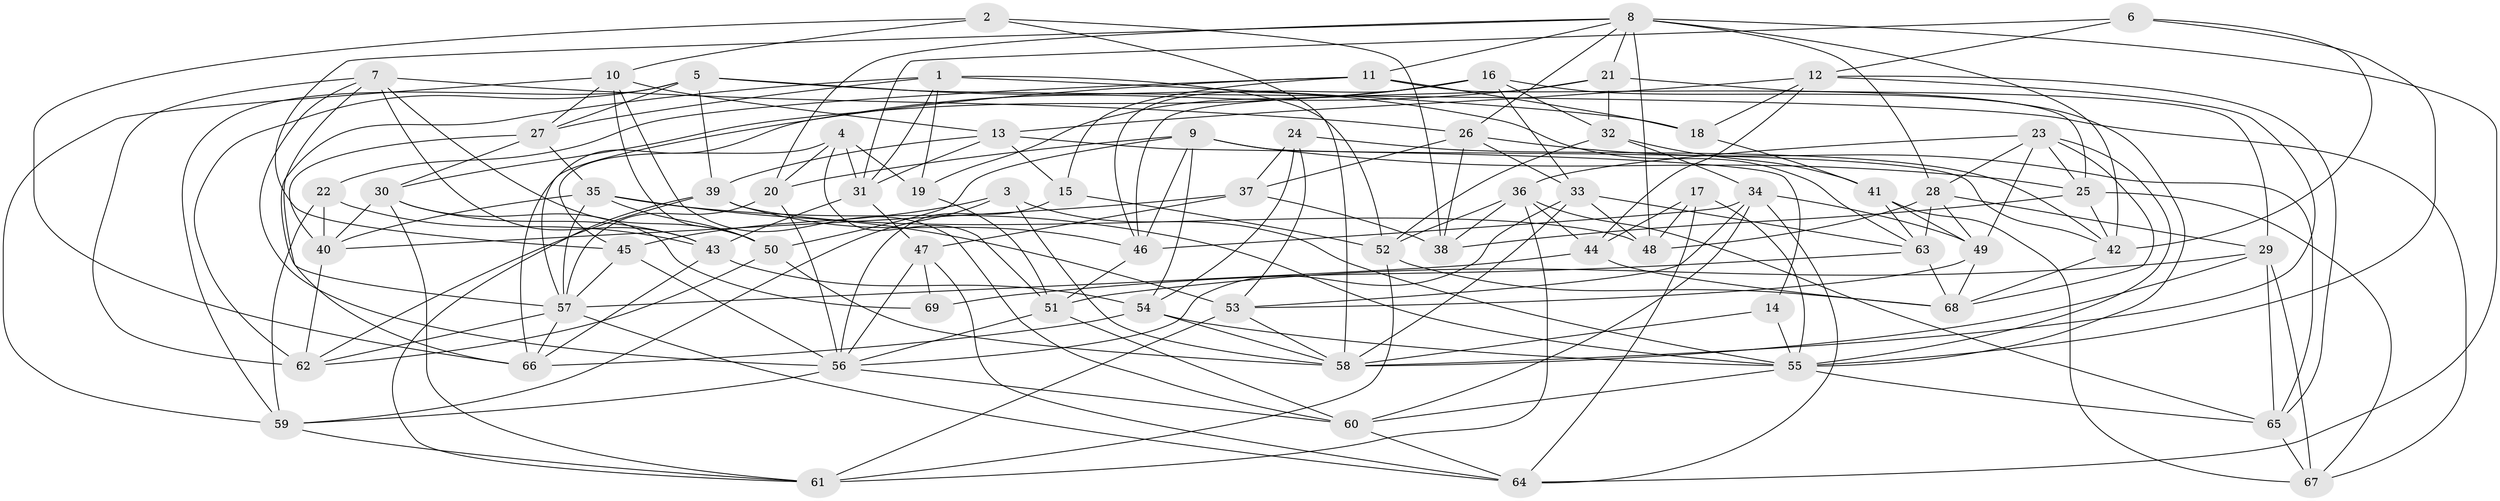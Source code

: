// original degree distribution, {4: 1.0}
// Generated by graph-tools (version 1.1) at 2025/27/03/09/25 03:27:00]
// undirected, 69 vertices, 197 edges
graph export_dot {
graph [start="1"]
  node [color=gray90,style=filled];
  1;
  2;
  3;
  4;
  5;
  6;
  7;
  8;
  9;
  10;
  11;
  12;
  13;
  14;
  15;
  16;
  17;
  18;
  19;
  20;
  21;
  22;
  23;
  24;
  25;
  26;
  27;
  28;
  29;
  30;
  31;
  32;
  33;
  34;
  35;
  36;
  37;
  38;
  39;
  40;
  41;
  42;
  43;
  44;
  45;
  46;
  47;
  48;
  49;
  50;
  51;
  52;
  53;
  54;
  55;
  56;
  57;
  58;
  59;
  60;
  61;
  62;
  63;
  64;
  65;
  66;
  67;
  68;
  69;
  1 -- 18 [weight=1.0];
  1 -- 19 [weight=1.0];
  1 -- 27 [weight=1.0];
  1 -- 31 [weight=1.0];
  1 -- 52 [weight=1.0];
  1 -- 66 [weight=1.0];
  2 -- 10 [weight=1.0];
  2 -- 38 [weight=1.0];
  2 -- 58 [weight=1.0];
  2 -- 66 [weight=1.0];
  3 -- 45 [weight=1.0];
  3 -- 55 [weight=1.0];
  3 -- 58 [weight=1.0];
  3 -- 59 [weight=1.0];
  4 -- 19 [weight=1.0];
  4 -- 20 [weight=2.0];
  4 -- 31 [weight=1.0];
  4 -- 45 [weight=1.0];
  4 -- 51 [weight=1.0];
  5 -- 27 [weight=1.0];
  5 -- 39 [weight=1.0];
  5 -- 59 [weight=1.0];
  5 -- 62 [weight=1.0];
  5 -- 63 [weight=1.0];
  5 -- 67 [weight=1.0];
  6 -- 12 [weight=1.0];
  6 -- 31 [weight=1.0];
  6 -- 42 [weight=1.0];
  6 -- 55 [weight=1.0];
  7 -- 26 [weight=1.0];
  7 -- 43 [weight=1.0];
  7 -- 50 [weight=1.0];
  7 -- 56 [weight=1.0];
  7 -- 57 [weight=1.0];
  7 -- 62 [weight=1.0];
  8 -- 11 [weight=1.0];
  8 -- 20 [weight=1.0];
  8 -- 21 [weight=1.0];
  8 -- 26 [weight=1.0];
  8 -- 28 [weight=1.0];
  8 -- 42 [weight=1.0];
  8 -- 45 [weight=1.0];
  8 -- 48 [weight=2.0];
  8 -- 64 [weight=1.0];
  9 -- 20 [weight=1.0];
  9 -- 25 [weight=1.0];
  9 -- 42 [weight=1.0];
  9 -- 46 [weight=1.0];
  9 -- 50 [weight=1.0];
  9 -- 54 [weight=1.0];
  10 -- 13 [weight=1.0];
  10 -- 27 [weight=1.0];
  10 -- 50 [weight=1.0];
  10 -- 59 [weight=1.0];
  10 -- 60 [weight=1.0];
  11 -- 15 [weight=1.0];
  11 -- 18 [weight=1.0];
  11 -- 22 [weight=1.0];
  11 -- 25 [weight=1.0];
  11 -- 57 [weight=1.0];
  12 -- 13 [weight=1.0];
  12 -- 18 [weight=1.0];
  12 -- 44 [weight=1.0];
  12 -- 58 [weight=1.0];
  12 -- 65 [weight=1.0];
  13 -- 14 [weight=1.0];
  13 -- 15 [weight=1.0];
  13 -- 31 [weight=1.0];
  13 -- 39 [weight=1.0];
  14 -- 55 [weight=1.0];
  14 -- 58 [weight=2.0];
  15 -- 52 [weight=1.0];
  15 -- 56 [weight=1.0];
  16 -- 19 [weight=1.0];
  16 -- 30 [weight=1.0];
  16 -- 32 [weight=1.0];
  16 -- 33 [weight=1.0];
  16 -- 46 [weight=1.0];
  16 -- 55 [weight=1.0];
  17 -- 44 [weight=1.0];
  17 -- 48 [weight=1.0];
  17 -- 55 [weight=1.0];
  17 -- 64 [weight=1.0];
  18 -- 41 [weight=1.0];
  19 -- 51 [weight=1.0];
  20 -- 56 [weight=1.0];
  20 -- 57 [weight=1.0];
  21 -- 29 [weight=1.0];
  21 -- 32 [weight=2.0];
  21 -- 46 [weight=1.0];
  21 -- 66 [weight=1.0];
  22 -- 40 [weight=1.0];
  22 -- 43 [weight=1.0];
  22 -- 59 [weight=1.0];
  23 -- 25 [weight=1.0];
  23 -- 28 [weight=1.0];
  23 -- 36 [weight=1.0];
  23 -- 49 [weight=1.0];
  23 -- 55 [weight=1.0];
  23 -- 68 [weight=1.0];
  24 -- 37 [weight=1.0];
  24 -- 42 [weight=1.0];
  24 -- 53 [weight=1.0];
  24 -- 54 [weight=1.0];
  25 -- 38 [weight=1.0];
  25 -- 42 [weight=1.0];
  25 -- 67 [weight=1.0];
  26 -- 33 [weight=1.0];
  26 -- 37 [weight=1.0];
  26 -- 38 [weight=1.0];
  26 -- 65 [weight=1.0];
  27 -- 30 [weight=1.0];
  27 -- 35 [weight=1.0];
  27 -- 40 [weight=1.0];
  28 -- 29 [weight=1.0];
  28 -- 48 [weight=1.0];
  28 -- 49 [weight=1.0];
  28 -- 63 [weight=1.0];
  29 -- 51 [weight=1.0];
  29 -- 58 [weight=1.0];
  29 -- 65 [weight=1.0];
  29 -- 67 [weight=1.0];
  30 -- 40 [weight=1.0];
  30 -- 43 [weight=1.0];
  30 -- 61 [weight=1.0];
  30 -- 69 [weight=1.0];
  31 -- 43 [weight=1.0];
  31 -- 47 [weight=1.0];
  32 -- 34 [weight=1.0];
  32 -- 41 [weight=1.0];
  32 -- 52 [weight=1.0];
  33 -- 48 [weight=1.0];
  33 -- 56 [weight=1.0];
  33 -- 58 [weight=1.0];
  33 -- 63 [weight=1.0];
  34 -- 46 [weight=1.0];
  34 -- 49 [weight=1.0];
  34 -- 53 [weight=1.0];
  34 -- 60 [weight=1.0];
  34 -- 64 [weight=1.0];
  35 -- 40 [weight=1.0];
  35 -- 50 [weight=1.0];
  35 -- 53 [weight=1.0];
  35 -- 55 [weight=1.0];
  35 -- 57 [weight=1.0];
  36 -- 38 [weight=1.0];
  36 -- 44 [weight=1.0];
  36 -- 52 [weight=1.0];
  36 -- 61 [weight=1.0];
  36 -- 65 [weight=1.0];
  37 -- 38 [weight=2.0];
  37 -- 40 [weight=1.0];
  37 -- 47 [weight=1.0];
  39 -- 46 [weight=1.0];
  39 -- 48 [weight=1.0];
  39 -- 61 [weight=1.0];
  39 -- 62 [weight=1.0];
  40 -- 62 [weight=1.0];
  41 -- 49 [weight=1.0];
  41 -- 63 [weight=1.0];
  41 -- 67 [weight=2.0];
  42 -- 68 [weight=1.0];
  43 -- 54 [weight=1.0];
  43 -- 66 [weight=1.0];
  44 -- 57 [weight=2.0];
  44 -- 68 [weight=1.0];
  45 -- 56 [weight=2.0];
  45 -- 57 [weight=1.0];
  46 -- 51 [weight=1.0];
  47 -- 56 [weight=1.0];
  47 -- 64 [weight=1.0];
  47 -- 69 [weight=2.0];
  49 -- 53 [weight=1.0];
  49 -- 68 [weight=1.0];
  50 -- 58 [weight=1.0];
  50 -- 62 [weight=1.0];
  51 -- 56 [weight=1.0];
  51 -- 60 [weight=1.0];
  52 -- 61 [weight=1.0];
  52 -- 68 [weight=1.0];
  53 -- 58 [weight=1.0];
  53 -- 61 [weight=1.0];
  54 -- 55 [weight=1.0];
  54 -- 58 [weight=1.0];
  54 -- 66 [weight=1.0];
  55 -- 60 [weight=1.0];
  55 -- 65 [weight=1.0];
  56 -- 59 [weight=1.0];
  56 -- 60 [weight=1.0];
  57 -- 62 [weight=1.0];
  57 -- 64 [weight=1.0];
  57 -- 66 [weight=1.0];
  59 -- 61 [weight=1.0];
  60 -- 64 [weight=1.0];
  63 -- 68 [weight=1.0];
  63 -- 69 [weight=1.0];
  65 -- 67 [weight=1.0];
}
